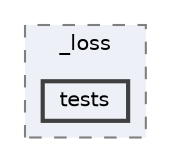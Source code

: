 digraph "/home/jam/Research/IRES-2025/dev/src/llm-scripts/testing/hypothesis-testing/hyp-env/lib/python3.12/site-packages/sklearn/_loss/tests"
{
 // LATEX_PDF_SIZE
  bgcolor="transparent";
  edge [fontname=Helvetica,fontsize=10,labelfontname=Helvetica,labelfontsize=10];
  node [fontname=Helvetica,fontsize=10,shape=box,height=0.2,width=0.4];
  compound=true
  subgraph clusterdir_985ae0f1c8b4aec18395b0f84eaa7b90 {
    graph [ bgcolor="#edf0f7", pencolor="grey50", label="_loss", fontname=Helvetica,fontsize=10 style="filled,dashed", URL="dir_985ae0f1c8b4aec18395b0f84eaa7b90.html",tooltip=""]
  dir_de239b6793351a687c31f15f7146c959 [label="tests", fillcolor="#edf0f7", color="grey25", style="filled,bold", URL="dir_de239b6793351a687c31f15f7146c959.html",tooltip=""];
  }
}
